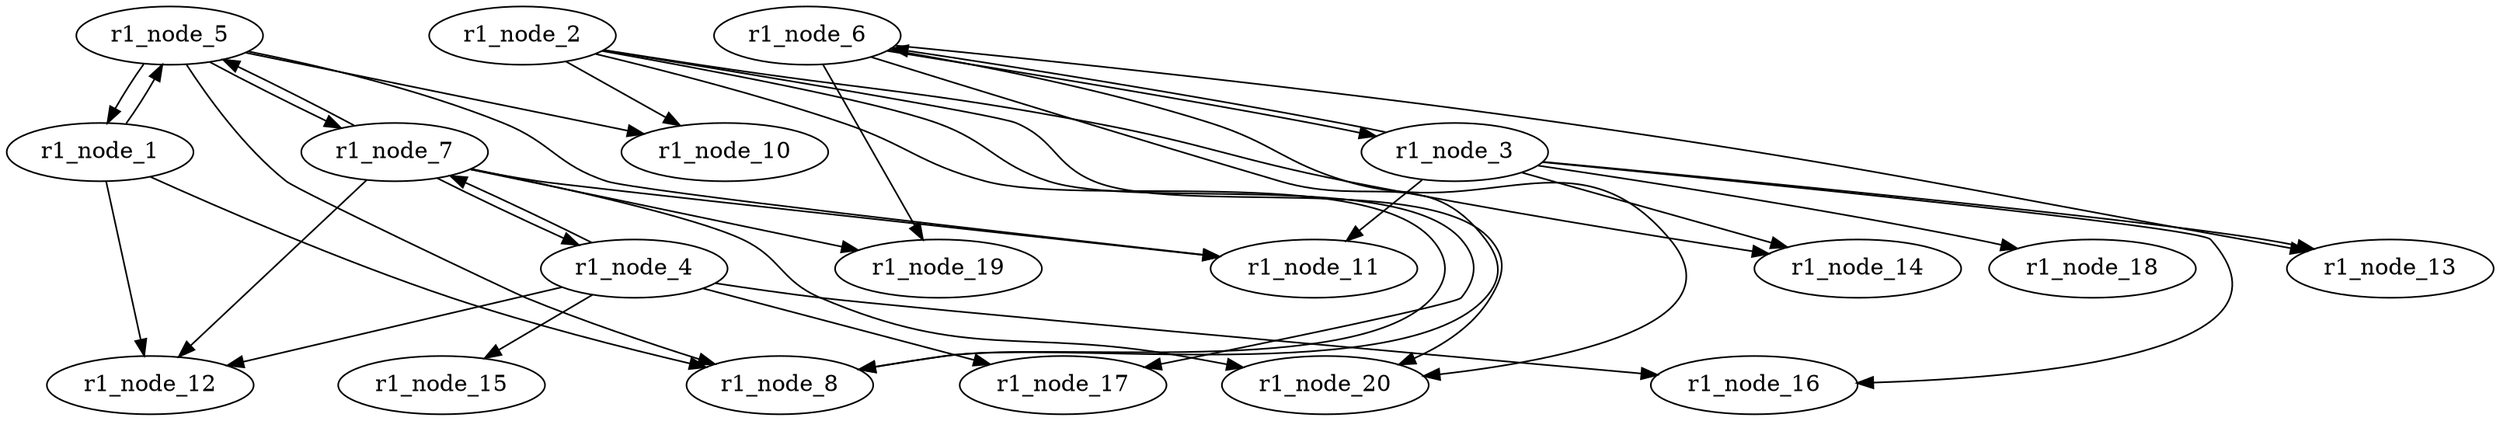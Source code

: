 strict digraph {


	"r1_node_2" [  weight=0 ];

	"r1_node_2" -> "r1_node_10" [  weight=0 ];

	"r1_node_2" -> "r1_node_14" [  weight=0 ];

	"r1_node_2" -> "r1_node_17" [  weight=0 ];

	"r1_node_2" -> "r1_node_20" [  weight=0 ];

	"r1_node_2" -> "r1_node_8" [  weight=0 ];

	"r1_node_19" [  weight=0 ];

	"r1_node_3" [  weight=0 ];

	"r1_node_3" -> "r1_node_6" [  weight=0 ];

	"r1_node_3" -> "r1_node_11" [  weight=0 ];

	"r1_node_3" -> "r1_node_14" [  weight=0 ];

	"r1_node_3" -> "r1_node_16" [  weight=0 ];

	"r1_node_3" -> "r1_node_13" [  weight=0 ];

	"r1_node_3" -> "r1_node_18" [  weight=0 ];

	"r1_node_12" [  weight=0 ];

	"r1_node_20" [  weight=0 ];

	"r1_node_15" [  weight=0 ];

	"r1_node_8" [  weight=0 ];

	"r1_node_11" [  weight=0 ];

	"r1_node_17" [  weight=0 ];

	"r1_node_18" [  weight=0 ];

	"r1_node_14" [  weight=0 ];

	"r1_node_7" [  weight=0 ];

	"r1_node_7" -> "r1_node_11" [  weight=0 ];

	"r1_node_7" -> "r1_node_12" [  weight=0 ];

	"r1_node_7" -> "r1_node_19" [  weight=0 ];

	"r1_node_7" -> "r1_node_20" [  weight=0 ];

	"r1_node_7" -> "r1_node_5" [  weight=0 ];

	"r1_node_7" -> "r1_node_4" [  weight=0 ];

	"r1_node_10" [  weight=0 ];

	"r1_node_5" [  weight=0 ];

	"r1_node_5" -> "r1_node_10" [  weight=0 ];

	"r1_node_5" -> "r1_node_11" [  weight=0 ];

	"r1_node_5" -> "r1_node_7" [  weight=0 ];

	"r1_node_5" -> "r1_node_8" [  weight=0 ];

	"r1_node_5" -> "r1_node_1" [  weight=0 ];

	"r1_node_16" [  weight=0 ];

	"r1_node_1" [  weight=0 ];

	"r1_node_1" -> "r1_node_8" [  weight=0 ];

	"r1_node_1" -> "r1_node_5" [  weight=0 ];

	"r1_node_1" -> "r1_node_12" [  weight=0 ];

	"r1_node_6" [  weight=0 ];

	"r1_node_6" -> "r1_node_3" [  weight=0 ];

	"r1_node_6" -> "r1_node_8" [  weight=0 ];

	"r1_node_6" -> "r1_node_13" [  weight=0 ];

	"r1_node_6" -> "r1_node_19" [  weight=0 ];

	"r1_node_6" -> "r1_node_20" [  weight=0 ];

	"r1_node_13" [  weight=0 ];

	"r1_node_4" [  weight=0 ];

	"r1_node_4" -> "r1_node_7" [  weight=0 ];

	"r1_node_4" -> "r1_node_12" [  weight=0 ];

	"r1_node_4" -> "r1_node_15" [  weight=0 ];

	"r1_node_4" -> "r1_node_16" [  weight=0 ];

	"r1_node_4" -> "r1_node_17" [  weight=0 ];

}
